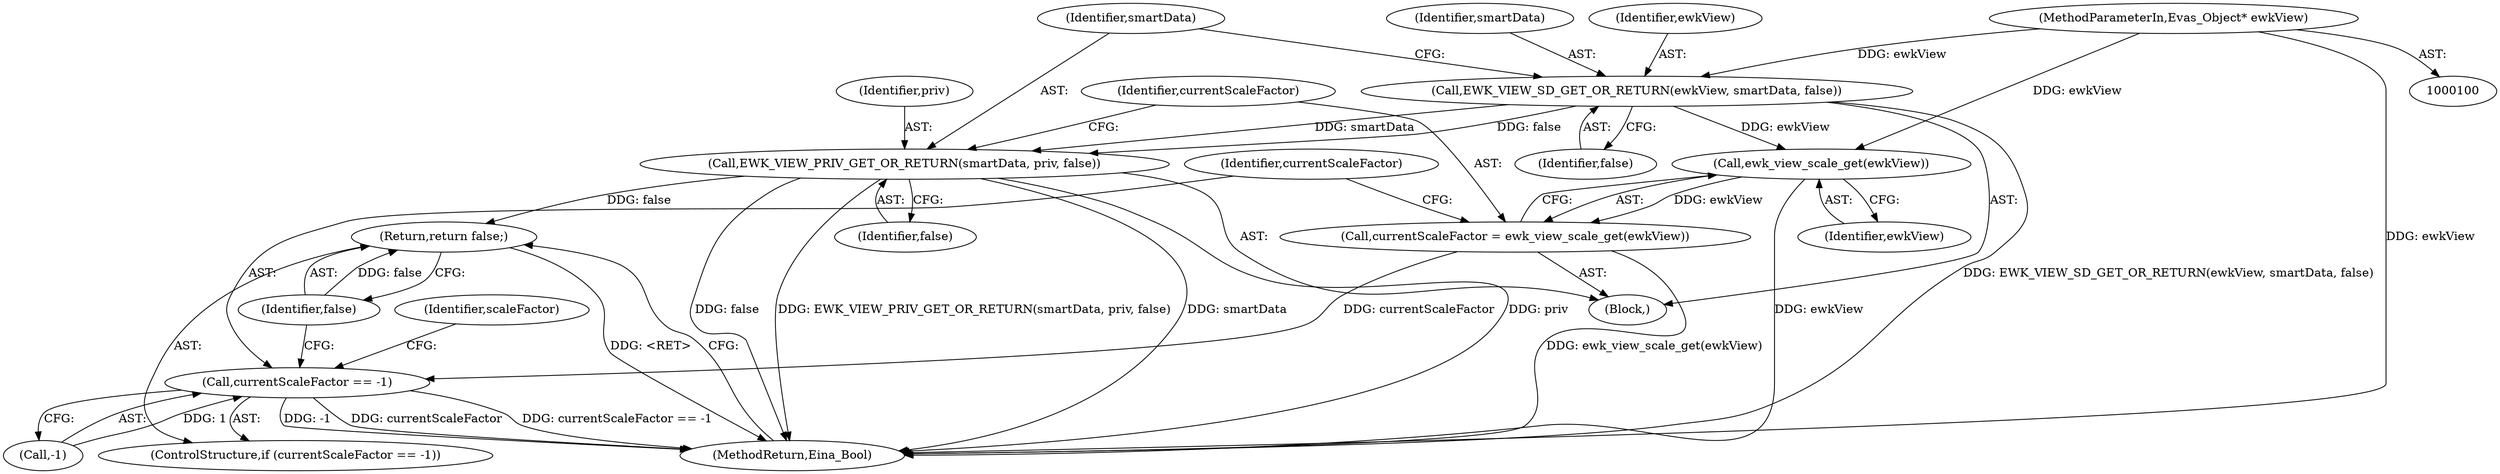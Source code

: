 digraph "0_Chrome_ec14f31eca3a51f665432973552ee575635132b3@pointer" {
"1000101" [label="(MethodParameterIn,Evas_Object* ewkView)"];
"1000106" [label="(Call,EWK_VIEW_SD_GET_OR_RETURN(ewkView, smartData, false))"];
"1000110" [label="(Call,EWK_VIEW_PRIV_GET_OR_RETURN(smartData, priv, false))"];
"1000124" [label="(Return,return false;)"];
"1000117" [label="(Call,ewk_view_scale_get(ewkView))"];
"1000115" [label="(Call,currentScaleFactor = ewk_view_scale_get(ewkView))"];
"1000120" [label="(Call,currentScaleFactor == -1)"];
"1000119" [label="(ControlStructure,if (currentScaleFactor == -1))"];
"1000116" [label="(Identifier,currentScaleFactor)"];
"1000111" [label="(Identifier,smartData)"];
"1000115" [label="(Call,currentScaleFactor = ewk_view_scale_get(ewkView))"];
"1000127" [label="(Identifier,scaleFactor)"];
"1000122" [label="(Call,-1)"];
"1000108" [label="(Identifier,smartData)"];
"1000109" [label="(Identifier,false)"];
"1000107" [label="(Identifier,ewkView)"];
"1000125" [label="(Identifier,false)"];
"1000121" [label="(Identifier,currentScaleFactor)"];
"1000133" [label="(MethodReturn,Eina_Bool)"];
"1000110" [label="(Call,EWK_VIEW_PRIV_GET_OR_RETURN(smartData, priv, false))"];
"1000113" [label="(Identifier,false)"];
"1000112" [label="(Identifier,priv)"];
"1000101" [label="(MethodParameterIn,Evas_Object* ewkView)"];
"1000105" [label="(Block,)"];
"1000120" [label="(Call,currentScaleFactor == -1)"];
"1000106" [label="(Call,EWK_VIEW_SD_GET_OR_RETURN(ewkView, smartData, false))"];
"1000118" [label="(Identifier,ewkView)"];
"1000124" [label="(Return,return false;)"];
"1000117" [label="(Call,ewk_view_scale_get(ewkView))"];
"1000101" -> "1000100"  [label="AST: "];
"1000101" -> "1000133"  [label="DDG: ewkView"];
"1000101" -> "1000106"  [label="DDG: ewkView"];
"1000101" -> "1000117"  [label="DDG: ewkView"];
"1000106" -> "1000105"  [label="AST: "];
"1000106" -> "1000109"  [label="CFG: "];
"1000107" -> "1000106"  [label="AST: "];
"1000108" -> "1000106"  [label="AST: "];
"1000109" -> "1000106"  [label="AST: "];
"1000111" -> "1000106"  [label="CFG: "];
"1000106" -> "1000133"  [label="DDG: EWK_VIEW_SD_GET_OR_RETURN(ewkView, smartData, false)"];
"1000106" -> "1000110"  [label="DDG: smartData"];
"1000106" -> "1000110"  [label="DDG: false"];
"1000106" -> "1000117"  [label="DDG: ewkView"];
"1000110" -> "1000105"  [label="AST: "];
"1000110" -> "1000113"  [label="CFG: "];
"1000111" -> "1000110"  [label="AST: "];
"1000112" -> "1000110"  [label="AST: "];
"1000113" -> "1000110"  [label="AST: "];
"1000116" -> "1000110"  [label="CFG: "];
"1000110" -> "1000133"  [label="DDG: smartData"];
"1000110" -> "1000133"  [label="DDG: priv"];
"1000110" -> "1000133"  [label="DDG: false"];
"1000110" -> "1000133"  [label="DDG: EWK_VIEW_PRIV_GET_OR_RETURN(smartData, priv, false)"];
"1000110" -> "1000124"  [label="DDG: false"];
"1000124" -> "1000119"  [label="AST: "];
"1000124" -> "1000125"  [label="CFG: "];
"1000125" -> "1000124"  [label="AST: "];
"1000133" -> "1000124"  [label="CFG: "];
"1000124" -> "1000133"  [label="DDG: <RET>"];
"1000125" -> "1000124"  [label="DDG: false"];
"1000117" -> "1000115"  [label="AST: "];
"1000117" -> "1000118"  [label="CFG: "];
"1000118" -> "1000117"  [label="AST: "];
"1000115" -> "1000117"  [label="CFG: "];
"1000117" -> "1000133"  [label="DDG: ewkView"];
"1000117" -> "1000115"  [label="DDG: ewkView"];
"1000115" -> "1000105"  [label="AST: "];
"1000116" -> "1000115"  [label="AST: "];
"1000121" -> "1000115"  [label="CFG: "];
"1000115" -> "1000133"  [label="DDG: ewk_view_scale_get(ewkView)"];
"1000115" -> "1000120"  [label="DDG: currentScaleFactor"];
"1000120" -> "1000119"  [label="AST: "];
"1000120" -> "1000122"  [label="CFG: "];
"1000121" -> "1000120"  [label="AST: "];
"1000122" -> "1000120"  [label="AST: "];
"1000125" -> "1000120"  [label="CFG: "];
"1000127" -> "1000120"  [label="CFG: "];
"1000120" -> "1000133"  [label="DDG: -1"];
"1000120" -> "1000133"  [label="DDG: currentScaleFactor"];
"1000120" -> "1000133"  [label="DDG: currentScaleFactor == -1"];
"1000122" -> "1000120"  [label="DDG: 1"];
}
